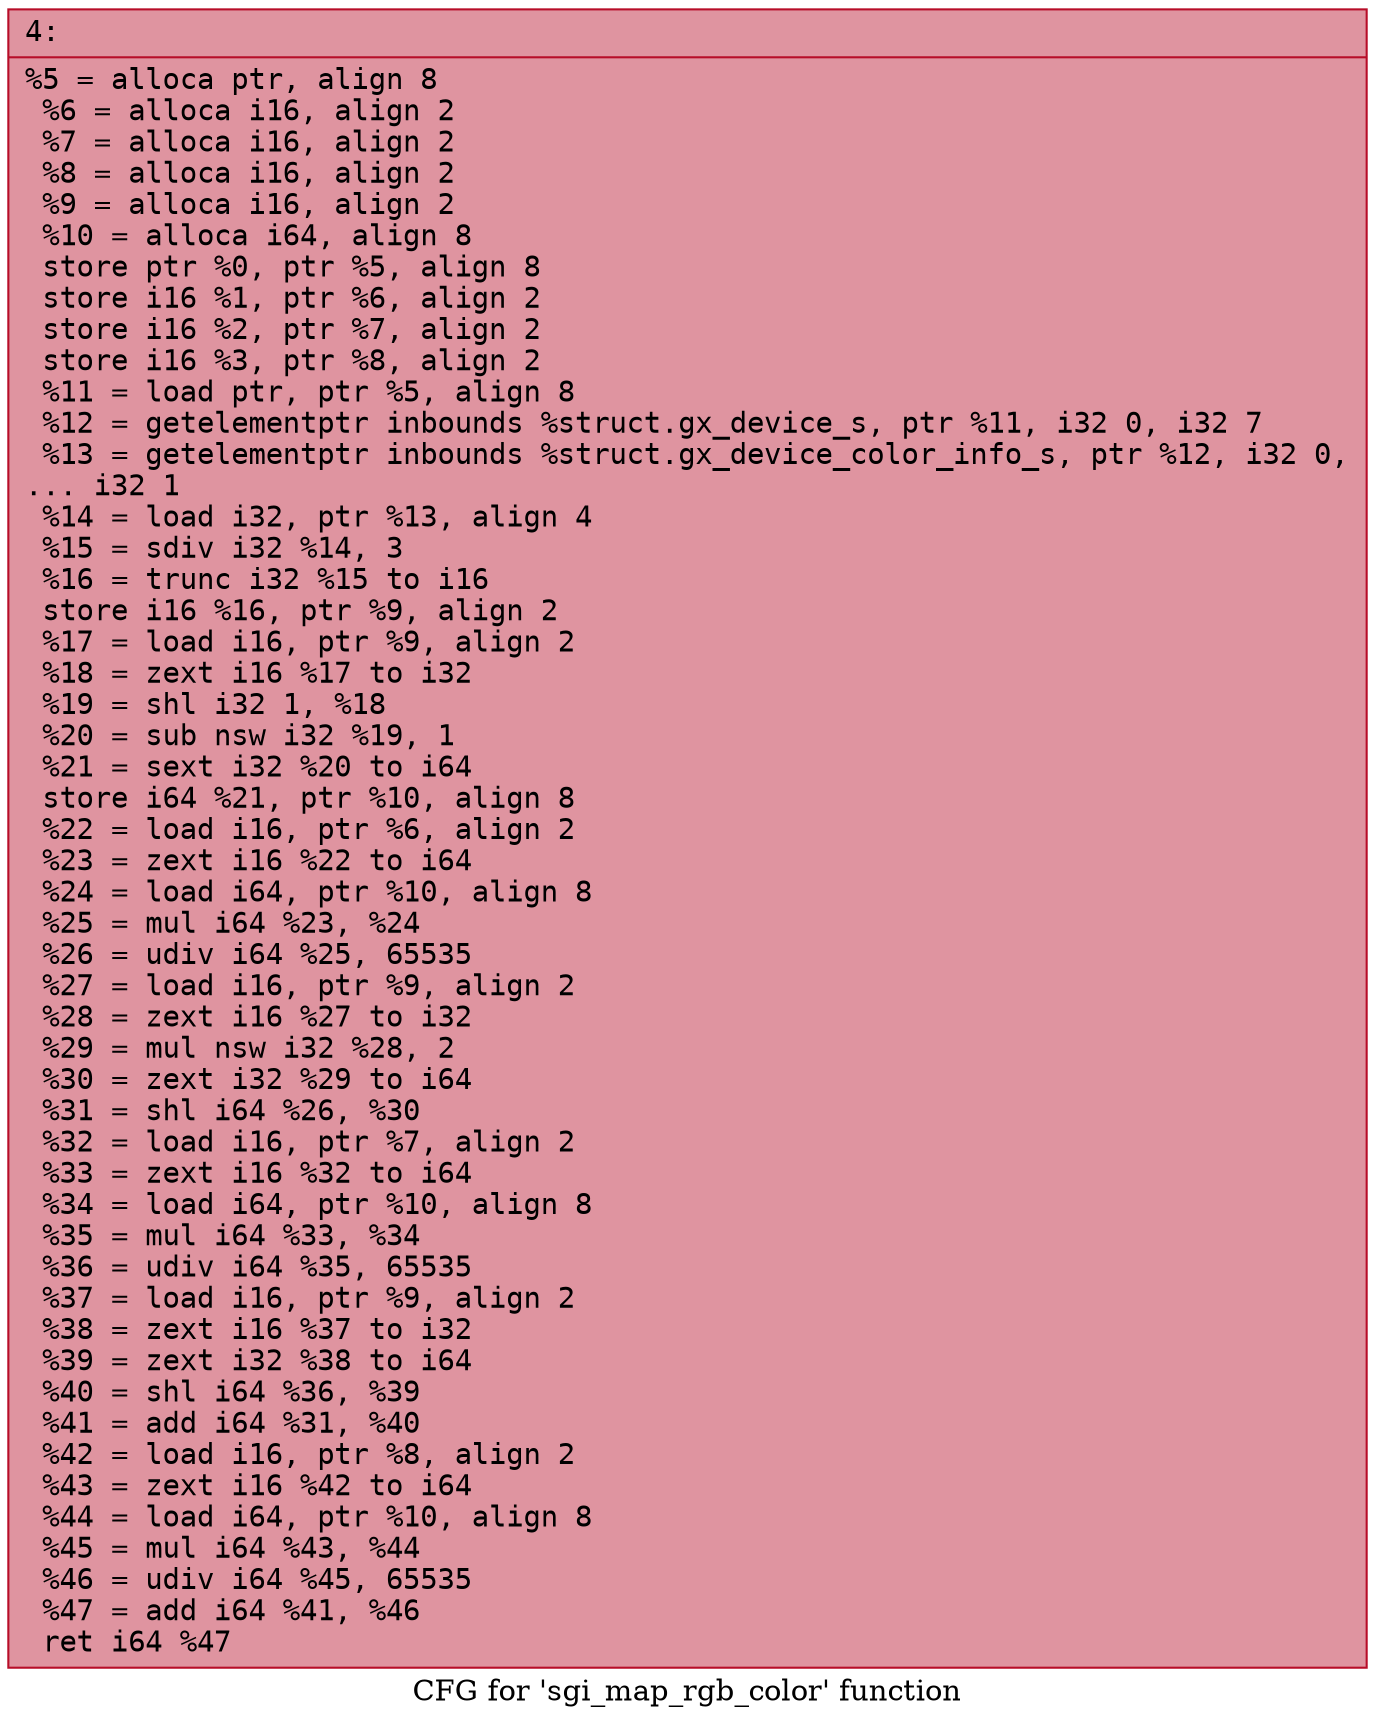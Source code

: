 digraph "CFG for 'sgi_map_rgb_color' function" {
	label="CFG for 'sgi_map_rgb_color' function";

	Node0x60000254b8e0 [shape=record,color="#b70d28ff", style=filled, fillcolor="#b70d2870" fontname="Courier",label="{4:\l|  %5 = alloca ptr, align 8\l  %6 = alloca i16, align 2\l  %7 = alloca i16, align 2\l  %8 = alloca i16, align 2\l  %9 = alloca i16, align 2\l  %10 = alloca i64, align 8\l  store ptr %0, ptr %5, align 8\l  store i16 %1, ptr %6, align 2\l  store i16 %2, ptr %7, align 2\l  store i16 %3, ptr %8, align 2\l  %11 = load ptr, ptr %5, align 8\l  %12 = getelementptr inbounds %struct.gx_device_s, ptr %11, i32 0, i32 7\l  %13 = getelementptr inbounds %struct.gx_device_color_info_s, ptr %12, i32 0,\l... i32 1\l  %14 = load i32, ptr %13, align 4\l  %15 = sdiv i32 %14, 3\l  %16 = trunc i32 %15 to i16\l  store i16 %16, ptr %9, align 2\l  %17 = load i16, ptr %9, align 2\l  %18 = zext i16 %17 to i32\l  %19 = shl i32 1, %18\l  %20 = sub nsw i32 %19, 1\l  %21 = sext i32 %20 to i64\l  store i64 %21, ptr %10, align 8\l  %22 = load i16, ptr %6, align 2\l  %23 = zext i16 %22 to i64\l  %24 = load i64, ptr %10, align 8\l  %25 = mul i64 %23, %24\l  %26 = udiv i64 %25, 65535\l  %27 = load i16, ptr %9, align 2\l  %28 = zext i16 %27 to i32\l  %29 = mul nsw i32 %28, 2\l  %30 = zext i32 %29 to i64\l  %31 = shl i64 %26, %30\l  %32 = load i16, ptr %7, align 2\l  %33 = zext i16 %32 to i64\l  %34 = load i64, ptr %10, align 8\l  %35 = mul i64 %33, %34\l  %36 = udiv i64 %35, 65535\l  %37 = load i16, ptr %9, align 2\l  %38 = zext i16 %37 to i32\l  %39 = zext i32 %38 to i64\l  %40 = shl i64 %36, %39\l  %41 = add i64 %31, %40\l  %42 = load i16, ptr %8, align 2\l  %43 = zext i16 %42 to i64\l  %44 = load i64, ptr %10, align 8\l  %45 = mul i64 %43, %44\l  %46 = udiv i64 %45, 65535\l  %47 = add i64 %41, %46\l  ret i64 %47\l}"];
}
